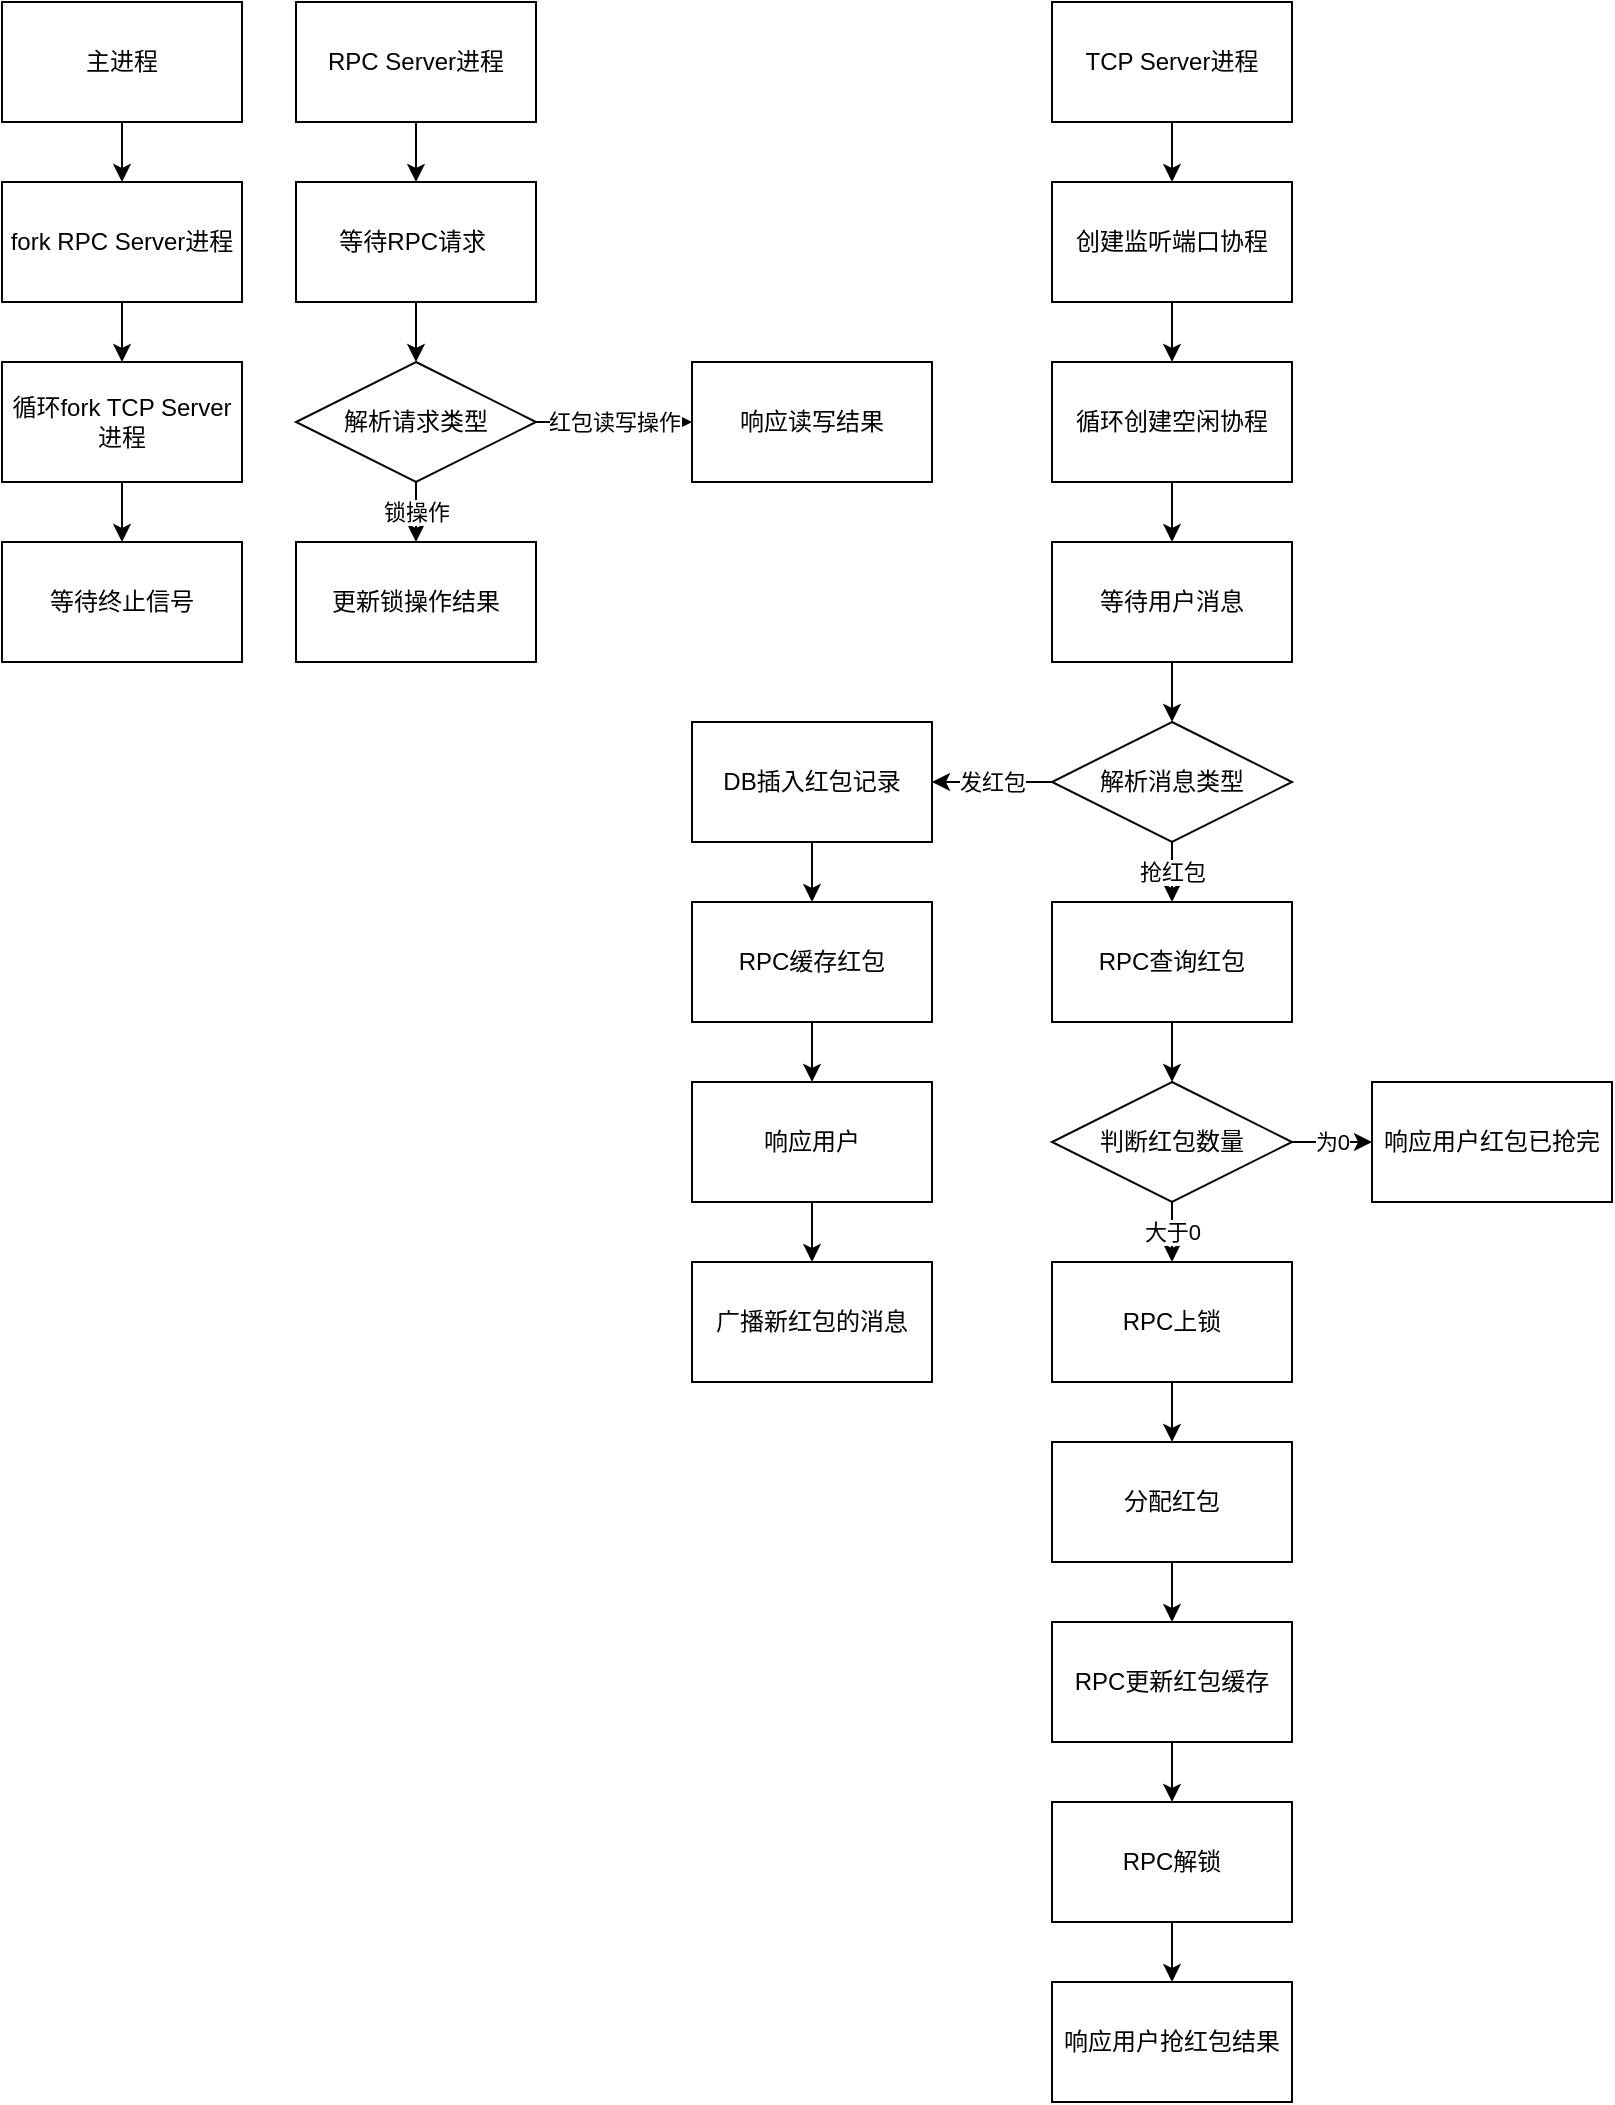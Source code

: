 <mxfile version="20.7.4" type="github">
  <diagram id="uaFAjTUZUK7tQtQhKzJD" name="Page-1">
    <mxGraphModel dx="1174" dy="728" grid="1" gridSize="10" guides="1" tooltips="1" connect="1" arrows="1" fold="1" page="1" pageScale="1" pageWidth="850" pageHeight="1100" math="0" shadow="0">
      <root>
        <mxCell id="0" />
        <mxCell id="1" parent="0" />
        <mxCell id="YoY8vkAIwVAyfLZJGc1o-3" value="" style="edgeStyle=orthogonalEdgeStyle;rounded=0;orthogonalLoop=1;jettySize=auto;html=1;" edge="1" parent="1" source="YoY8vkAIwVAyfLZJGc1o-1" target="YoY8vkAIwVAyfLZJGc1o-2">
          <mxGeometry relative="1" as="geometry" />
        </mxCell>
        <mxCell id="YoY8vkAIwVAyfLZJGc1o-1" value="fork RPC Server进程" style="rounded=0;whiteSpace=wrap;html=1;" vertex="1" parent="1">
          <mxGeometry x="23" y="130" width="120" height="60" as="geometry" />
        </mxCell>
        <mxCell id="YoY8vkAIwVAyfLZJGc1o-16" style="edgeStyle=orthogonalEdgeStyle;rounded=0;orthogonalLoop=1;jettySize=auto;html=1;" edge="1" parent="1" source="YoY8vkAIwVAyfLZJGc1o-2" target="YoY8vkAIwVAyfLZJGc1o-15">
          <mxGeometry relative="1" as="geometry" />
        </mxCell>
        <mxCell id="YoY8vkAIwVAyfLZJGc1o-2" value="循环fork TCP Server进程" style="whiteSpace=wrap;html=1;rounded=0;" vertex="1" parent="1">
          <mxGeometry x="23" y="220" width="120" height="60" as="geometry" />
        </mxCell>
        <mxCell id="YoY8vkAIwVAyfLZJGc1o-5" style="edgeStyle=orthogonalEdgeStyle;rounded=0;orthogonalLoop=1;jettySize=auto;html=1;" edge="1" parent="1" source="YoY8vkAIwVAyfLZJGc1o-4" target="YoY8vkAIwVAyfLZJGc1o-1">
          <mxGeometry relative="1" as="geometry" />
        </mxCell>
        <mxCell id="YoY8vkAIwVAyfLZJGc1o-4" value="主进程" style="rounded=0;whiteSpace=wrap;html=1;" vertex="1" parent="1">
          <mxGeometry x="23" y="40" width="120" height="60" as="geometry" />
        </mxCell>
        <mxCell id="YoY8vkAIwVAyfLZJGc1o-8" style="edgeStyle=orthogonalEdgeStyle;rounded=0;orthogonalLoop=1;jettySize=auto;html=1;" edge="1" parent="1" source="YoY8vkAIwVAyfLZJGc1o-6" target="YoY8vkAIwVAyfLZJGc1o-7">
          <mxGeometry relative="1" as="geometry" />
        </mxCell>
        <mxCell id="YoY8vkAIwVAyfLZJGc1o-6" value="RPC Server进程" style="rounded=0;whiteSpace=wrap;html=1;" vertex="1" parent="1">
          <mxGeometry x="170" y="40" width="120" height="60" as="geometry" />
        </mxCell>
        <mxCell id="YoY8vkAIwVAyfLZJGc1o-11" value="" style="edgeStyle=orthogonalEdgeStyle;rounded=0;orthogonalLoop=1;jettySize=auto;html=1;" edge="1" parent="1" source="YoY8vkAIwVAyfLZJGc1o-7" target="YoY8vkAIwVAyfLZJGc1o-10">
          <mxGeometry relative="1" as="geometry" />
        </mxCell>
        <mxCell id="YoY8vkAIwVAyfLZJGc1o-7" value="等待RPC请求&amp;nbsp;" style="rounded=0;whiteSpace=wrap;html=1;" vertex="1" parent="1">
          <mxGeometry x="170" y="130" width="120" height="60" as="geometry" />
        </mxCell>
        <mxCell id="YoY8vkAIwVAyfLZJGc1o-13" value="红包读写操作" style="edgeStyle=orthogonalEdgeStyle;rounded=0;orthogonalLoop=1;jettySize=auto;html=1;entryX=0;entryY=0.5;entryDx=0;entryDy=0;exitX=1;exitY=0.5;exitDx=0;exitDy=0;" edge="1" parent="1" source="YoY8vkAIwVAyfLZJGc1o-10" target="YoY8vkAIwVAyfLZJGc1o-12">
          <mxGeometry relative="1" as="geometry">
            <Array as="points">
              <mxPoint x="348" y="250" />
              <mxPoint x="348" y="250" />
            </Array>
            <mxPoint as="offset" />
          </mxGeometry>
        </mxCell>
        <mxCell id="YoY8vkAIwVAyfLZJGc1o-72" value="锁操作" style="edgeStyle=orthogonalEdgeStyle;rounded=0;orthogonalLoop=1;jettySize=auto;html=1;" edge="1" parent="1" source="YoY8vkAIwVAyfLZJGc1o-10" target="YoY8vkAIwVAyfLZJGc1o-71">
          <mxGeometry relative="1" as="geometry" />
        </mxCell>
        <mxCell id="YoY8vkAIwVAyfLZJGc1o-10" value="解析请求类型" style="rhombus;whiteSpace=wrap;html=1;" vertex="1" parent="1">
          <mxGeometry x="170" y="220" width="120" height="60" as="geometry" />
        </mxCell>
        <mxCell id="YoY8vkAIwVAyfLZJGc1o-12" value="响应读写结果" style="rounded=0;whiteSpace=wrap;html=1;" vertex="1" parent="1">
          <mxGeometry x="368" y="220" width="120" height="60" as="geometry" />
        </mxCell>
        <mxCell id="YoY8vkAIwVAyfLZJGc1o-15" value="等待终止信号" style="whiteSpace=wrap;html=1;rounded=0;" vertex="1" parent="1">
          <mxGeometry x="23" y="310" width="120" height="60" as="geometry" />
        </mxCell>
        <mxCell id="YoY8vkAIwVAyfLZJGc1o-33" style="edgeStyle=orthogonalEdgeStyle;rounded=0;orthogonalLoop=1;jettySize=auto;html=1;" edge="1" parent="1" source="YoY8vkAIwVAyfLZJGc1o-23" target="YoY8vkAIwVAyfLZJGc1o-32">
          <mxGeometry relative="1" as="geometry" />
        </mxCell>
        <mxCell id="YoY8vkAIwVAyfLZJGc1o-23" value="TCP Server进程" style="whiteSpace=wrap;html=1;rounded=0;" vertex="1" parent="1">
          <mxGeometry x="548" y="40" width="120" height="60" as="geometry" />
        </mxCell>
        <mxCell id="YoY8vkAIwVAyfLZJGc1o-35" style="edgeStyle=orthogonalEdgeStyle;rounded=0;orthogonalLoop=1;jettySize=auto;html=1;" edge="1" parent="1" source="YoY8vkAIwVAyfLZJGc1o-32" target="YoY8vkAIwVAyfLZJGc1o-34">
          <mxGeometry relative="1" as="geometry" />
        </mxCell>
        <mxCell id="YoY8vkAIwVAyfLZJGc1o-32" value="创建监听端口协程" style="rounded=0;whiteSpace=wrap;html=1;" vertex="1" parent="1">
          <mxGeometry x="548" y="130" width="120" height="60" as="geometry" />
        </mxCell>
        <mxCell id="YoY8vkAIwVAyfLZJGc1o-40" value="" style="edgeStyle=orthogonalEdgeStyle;rounded=0;orthogonalLoop=1;jettySize=auto;html=1;" edge="1" parent="1" source="YoY8vkAIwVAyfLZJGc1o-34" target="YoY8vkAIwVAyfLZJGc1o-39">
          <mxGeometry relative="1" as="geometry" />
        </mxCell>
        <mxCell id="YoY8vkAIwVAyfLZJGc1o-34" value="循环创建空闲协程" style="rounded=0;whiteSpace=wrap;html=1;" vertex="1" parent="1">
          <mxGeometry x="548" y="220" width="120" height="60" as="geometry" />
        </mxCell>
        <mxCell id="YoY8vkAIwVAyfLZJGc1o-44" style="edgeStyle=orthogonalEdgeStyle;rounded=0;orthogonalLoop=1;jettySize=auto;html=1;" edge="1" parent="1" source="YoY8vkAIwVAyfLZJGc1o-39" target="YoY8vkAIwVAyfLZJGc1o-43">
          <mxGeometry relative="1" as="geometry" />
        </mxCell>
        <mxCell id="YoY8vkAIwVAyfLZJGc1o-39" value="等待用户消息" style="rounded=0;whiteSpace=wrap;html=1;" vertex="1" parent="1">
          <mxGeometry x="548" y="310" width="120" height="60" as="geometry" />
        </mxCell>
        <mxCell id="YoY8vkAIwVAyfLZJGc1o-46" value="发红包" style="edgeStyle=orthogonalEdgeStyle;rounded=0;orthogonalLoop=1;jettySize=auto;html=1;" edge="1" parent="1" source="YoY8vkAIwVAyfLZJGc1o-43" target="YoY8vkAIwVAyfLZJGc1o-45">
          <mxGeometry relative="1" as="geometry" />
        </mxCell>
        <mxCell id="YoY8vkAIwVAyfLZJGc1o-54" value="抢红包" style="edgeStyle=orthogonalEdgeStyle;rounded=0;orthogonalLoop=1;jettySize=auto;html=1;exitX=0.5;exitY=1;exitDx=0;exitDy=0;entryX=0.5;entryY=0;entryDx=0;entryDy=0;" edge="1" parent="1" source="YoY8vkAIwVAyfLZJGc1o-43" target="YoY8vkAIwVAyfLZJGc1o-53">
          <mxGeometry relative="1" as="geometry">
            <mxPoint x="608" y="507" as="sourcePoint" />
            <mxPoint x="608" y="547" as="targetPoint" />
          </mxGeometry>
        </mxCell>
        <mxCell id="YoY8vkAIwVAyfLZJGc1o-43" value="解析消息类型" style="rhombus;whiteSpace=wrap;html=1;" vertex="1" parent="1">
          <mxGeometry x="548" y="400" width="120" height="60" as="geometry" />
        </mxCell>
        <mxCell id="YoY8vkAIwVAyfLZJGc1o-48" value="" style="edgeStyle=orthogonalEdgeStyle;rounded=0;orthogonalLoop=1;jettySize=auto;html=1;" edge="1" parent="1" source="YoY8vkAIwVAyfLZJGc1o-45" target="YoY8vkAIwVAyfLZJGc1o-47">
          <mxGeometry relative="1" as="geometry" />
        </mxCell>
        <mxCell id="YoY8vkAIwVAyfLZJGc1o-45" value="DB插入红包记录" style="whiteSpace=wrap;html=1;" vertex="1" parent="1">
          <mxGeometry x="368" y="400" width="120" height="60" as="geometry" />
        </mxCell>
        <mxCell id="YoY8vkAIwVAyfLZJGc1o-50" style="edgeStyle=orthogonalEdgeStyle;rounded=0;orthogonalLoop=1;jettySize=auto;html=1;" edge="1" parent="1" source="YoY8vkAIwVAyfLZJGc1o-47" target="YoY8vkAIwVAyfLZJGc1o-49">
          <mxGeometry relative="1" as="geometry" />
        </mxCell>
        <mxCell id="YoY8vkAIwVAyfLZJGc1o-47" value="RPC缓存红包" style="whiteSpace=wrap;html=1;" vertex="1" parent="1">
          <mxGeometry x="368" y="490" width="120" height="60" as="geometry" />
        </mxCell>
        <mxCell id="YoY8vkAIwVAyfLZJGc1o-52" value="" style="edgeStyle=orthogonalEdgeStyle;rounded=0;orthogonalLoop=1;jettySize=auto;html=1;" edge="1" parent="1" source="YoY8vkAIwVAyfLZJGc1o-49" target="YoY8vkAIwVAyfLZJGc1o-51">
          <mxGeometry relative="1" as="geometry" />
        </mxCell>
        <mxCell id="YoY8vkAIwVAyfLZJGc1o-49" value="响应用户" style="whiteSpace=wrap;html=1;" vertex="1" parent="1">
          <mxGeometry x="368" y="580" width="120" height="60" as="geometry" />
        </mxCell>
        <mxCell id="YoY8vkAIwVAyfLZJGc1o-51" value="广播新红包的消息" style="whiteSpace=wrap;html=1;" vertex="1" parent="1">
          <mxGeometry x="368" y="670" width="120" height="60" as="geometry" />
        </mxCell>
        <mxCell id="YoY8vkAIwVAyfLZJGc1o-57" style="edgeStyle=orthogonalEdgeStyle;rounded=0;orthogonalLoop=1;jettySize=auto;html=1;" edge="1" parent="1" source="YoY8vkAIwVAyfLZJGc1o-53" target="YoY8vkAIwVAyfLZJGc1o-56">
          <mxGeometry relative="1" as="geometry" />
        </mxCell>
        <mxCell id="YoY8vkAIwVAyfLZJGc1o-53" value="RPC查询红包" style="whiteSpace=wrap;html=1;" vertex="1" parent="1">
          <mxGeometry x="548" y="490" width="120" height="60" as="geometry" />
        </mxCell>
        <mxCell id="YoY8vkAIwVAyfLZJGc1o-59" value="为0" style="edgeStyle=orthogonalEdgeStyle;rounded=0;orthogonalLoop=1;jettySize=auto;html=1;entryX=0;entryY=0.5;entryDx=0;entryDy=0;" edge="1" parent="1" source="YoY8vkAIwVAyfLZJGc1o-56" target="YoY8vkAIwVAyfLZJGc1o-58">
          <mxGeometry relative="1" as="geometry">
            <mxPoint x="703" y="680" as="targetPoint" />
          </mxGeometry>
        </mxCell>
        <mxCell id="YoY8vkAIwVAyfLZJGc1o-61" value="大于0" style="edgeStyle=orthogonalEdgeStyle;rounded=0;orthogonalLoop=1;jettySize=auto;html=1;" edge="1" parent="1" source="YoY8vkAIwVAyfLZJGc1o-56" target="YoY8vkAIwVAyfLZJGc1o-60">
          <mxGeometry relative="1" as="geometry" />
        </mxCell>
        <mxCell id="YoY8vkAIwVAyfLZJGc1o-56" value="判断红包数量" style="rhombus;whiteSpace=wrap;html=1;" vertex="1" parent="1">
          <mxGeometry x="548" y="580" width="120" height="60" as="geometry" />
        </mxCell>
        <mxCell id="YoY8vkAIwVAyfLZJGc1o-58" value="响应用户红包已抢完" style="whiteSpace=wrap;html=1;" vertex="1" parent="1">
          <mxGeometry x="708" y="580" width="120" height="60" as="geometry" />
        </mxCell>
        <mxCell id="YoY8vkAIwVAyfLZJGc1o-63" style="edgeStyle=orthogonalEdgeStyle;rounded=0;orthogonalLoop=1;jettySize=auto;html=1;" edge="1" parent="1" source="YoY8vkAIwVAyfLZJGc1o-60" target="YoY8vkAIwVAyfLZJGc1o-62">
          <mxGeometry relative="1" as="geometry" />
        </mxCell>
        <mxCell id="YoY8vkAIwVAyfLZJGc1o-60" value="RPC上锁" style="whiteSpace=wrap;html=1;" vertex="1" parent="1">
          <mxGeometry x="548" y="670" width="120" height="60" as="geometry" />
        </mxCell>
        <mxCell id="YoY8vkAIwVAyfLZJGc1o-65" value="" style="edgeStyle=orthogonalEdgeStyle;rounded=0;orthogonalLoop=1;jettySize=auto;html=1;" edge="1" parent="1" source="YoY8vkAIwVAyfLZJGc1o-62" target="YoY8vkAIwVAyfLZJGc1o-64">
          <mxGeometry relative="1" as="geometry" />
        </mxCell>
        <mxCell id="YoY8vkAIwVAyfLZJGc1o-62" value="分配红包" style="whiteSpace=wrap;html=1;" vertex="1" parent="1">
          <mxGeometry x="548" y="760" width="120" height="60" as="geometry" />
        </mxCell>
        <mxCell id="YoY8vkAIwVAyfLZJGc1o-74" value="" style="edgeStyle=orthogonalEdgeStyle;rounded=0;orthogonalLoop=1;jettySize=auto;html=1;" edge="1" parent="1" source="YoY8vkAIwVAyfLZJGc1o-64" target="YoY8vkAIwVAyfLZJGc1o-73">
          <mxGeometry relative="1" as="geometry" />
        </mxCell>
        <mxCell id="YoY8vkAIwVAyfLZJGc1o-64" value="RPC更新红包缓存" style="whiteSpace=wrap;html=1;" vertex="1" parent="1">
          <mxGeometry x="548" y="850" width="120" height="60" as="geometry" />
        </mxCell>
        <mxCell id="YoY8vkAIwVAyfLZJGc1o-71" value="更新锁操作结果" style="whiteSpace=wrap;html=1;" vertex="1" parent="1">
          <mxGeometry x="170" y="310" width="120" height="60" as="geometry" />
        </mxCell>
        <mxCell id="YoY8vkAIwVAyfLZJGc1o-76" value="" style="edgeStyle=orthogonalEdgeStyle;rounded=0;orthogonalLoop=1;jettySize=auto;html=1;" edge="1" parent="1" source="YoY8vkAIwVAyfLZJGc1o-73" target="YoY8vkAIwVAyfLZJGc1o-75">
          <mxGeometry relative="1" as="geometry" />
        </mxCell>
        <mxCell id="YoY8vkAIwVAyfLZJGc1o-73" value="RPC解锁" style="whiteSpace=wrap;html=1;" vertex="1" parent="1">
          <mxGeometry x="548" y="940" width="120" height="60" as="geometry" />
        </mxCell>
        <mxCell id="YoY8vkAIwVAyfLZJGc1o-75" value="响应用户抢红包结果" style="whiteSpace=wrap;html=1;" vertex="1" parent="1">
          <mxGeometry x="548" y="1030" width="120" height="60" as="geometry" />
        </mxCell>
      </root>
    </mxGraphModel>
  </diagram>
</mxfile>
